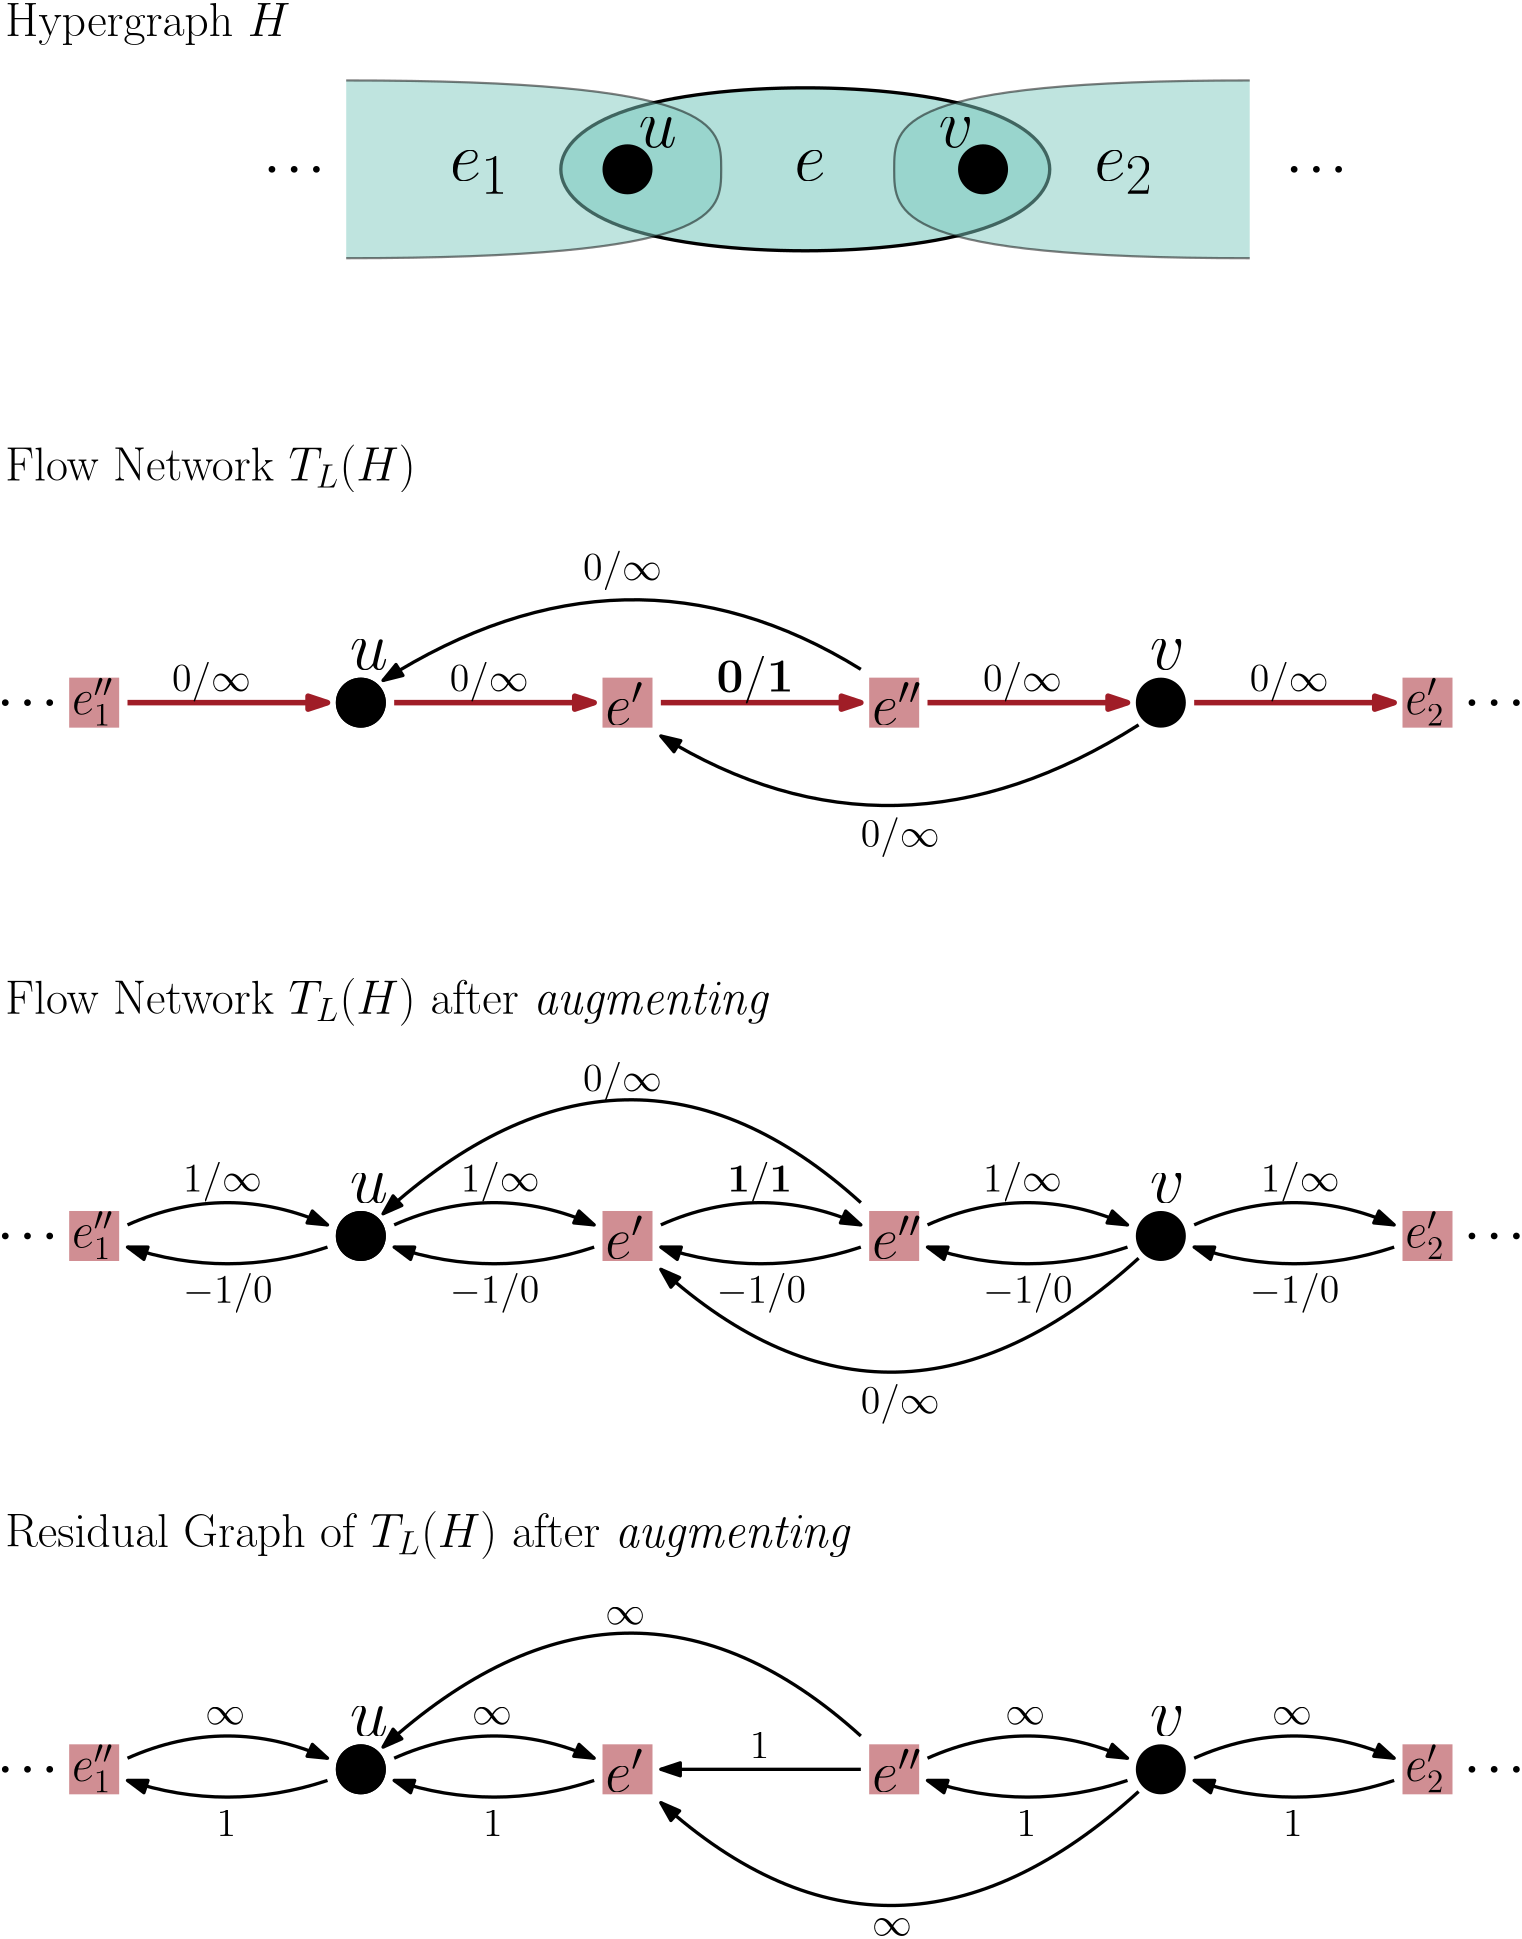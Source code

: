 <?xml version="1.0"?>
<!DOCTYPE ipe SYSTEM "ipe.dtd">
<ipe version="70107" creator="Ipe 7.1.10">
<info created="D:20171207121512" modified="D:20171207124938"/>
<ipestyle name="basic">
<symbol name="arrow/arc(spx)">
<path stroke="sym-stroke" fill="sym-stroke" pen="sym-pen">
0 0 m
-1 0.333 l
-1 -0.333 l
h
</path>
</symbol>
<symbol name="arrow/farc(spx)">
<path stroke="sym-stroke" fill="white" pen="sym-pen">
0 0 m
-1 0.333 l
-1 -0.333 l
h
</path>
</symbol>
<symbol name="arrow/ptarc(spx)">
<path stroke="sym-stroke" fill="sym-stroke" pen="sym-pen">
0 0 m
-1 0.333 l
-0.8 0 l
-1 -0.333 l
h
</path>
</symbol>
<symbol name="arrow/fptarc(spx)">
<path stroke="sym-stroke" fill="white" pen="sym-pen">
0 0 m
-1 0.333 l
-0.8 0 l
-1 -0.333 l
h
</path>
</symbol>
<symbol name="mark/circle(sx)" transformations="translations">
<path fill="sym-stroke">
0.6 0 0 0.6 0 0 e
0.4 0 0 0.4 0 0 e
</path>
</symbol>
<symbol name="mark/disk(sx)" transformations="translations">
<path fill="sym-stroke">
0.6 0 0 0.6 0 0 e
</path>
</symbol>
<symbol name="mark/fdisk(sfx)" transformations="translations">
<group>
<path fill="sym-fill">
0.5 0 0 0.5 0 0 e
</path>
<path fill="sym-stroke" fillrule="eofill">
0.6 0 0 0.6 0 0 e
0.4 0 0 0.4 0 0 e
</path>
</group>
</symbol>
<symbol name="mark/box(sx)" transformations="translations">
<path fill="sym-stroke" fillrule="eofill">
-0.6 -0.6 m
0.6 -0.6 l
0.6 0.6 l
-0.6 0.6 l
h
-0.4 -0.4 m
0.4 -0.4 l
0.4 0.4 l
-0.4 0.4 l
h
</path>
</symbol>
<symbol name="mark/square(sx)" transformations="translations">
<path fill="sym-stroke">
-0.6 -0.6 m
0.6 -0.6 l
0.6 0.6 l
-0.6 0.6 l
h
</path>
</symbol>
<symbol name="mark/fsquare(sfx)" transformations="translations">
<group>
<path fill="sym-fill">
-0.5 -0.5 m
0.5 -0.5 l
0.5 0.5 l
-0.5 0.5 l
h
</path>
<path fill="sym-stroke" fillrule="eofill">
-0.6 -0.6 m
0.6 -0.6 l
0.6 0.6 l
-0.6 0.6 l
h
-0.4 -0.4 m
0.4 -0.4 l
0.4 0.4 l
-0.4 0.4 l
h
</path>
</group>
</symbol>
<symbol name="mark/cross(sx)" transformations="translations">
<group>
<path fill="sym-stroke">
-0.43 -0.57 m
0.57 0.43 l
0.43 0.57 l
-0.57 -0.43 l
h
</path>
<path fill="sym-stroke">
-0.43 0.57 m
0.57 -0.43 l
0.43 -0.57 l
-0.57 0.43 l
h
</path>
</group>
</symbol>
<symbol name="arrow/fnormal(spx)">
<path stroke="sym-stroke" fill="white" pen="sym-pen">
0 0 m
-1 0.333 l
-1 -0.333 l
h
</path>
</symbol>
<symbol name="arrow/pointed(spx)">
<path stroke="sym-stroke" fill="sym-stroke" pen="sym-pen">
0 0 m
-1 0.333 l
-0.8 0 l
-1 -0.333 l
h
</path>
</symbol>
<symbol name="arrow/fpointed(spx)">
<path stroke="sym-stroke" fill="white" pen="sym-pen">
0 0 m
-1 0.333 l
-0.8 0 l
-1 -0.333 l
h
</path>
</symbol>
<symbol name="arrow/linear(spx)">
<path stroke="sym-stroke" pen="sym-pen">
-1 0.333 m
0 0 l
-1 -0.333 l
</path>
</symbol>
<symbol name="arrow/fdouble(spx)">
<path stroke="sym-stroke" fill="white" pen="sym-pen">
0 0 m
-1 0.333 l
-1 -0.333 l
h
-1 0 m
-2 0.333 l
-2 -0.333 l
h
</path>
</symbol>
<symbol name="arrow/double(spx)">
<path stroke="sym-stroke" fill="sym-stroke" pen="sym-pen">
0 0 m
-1 0.333 l
-1 -0.333 l
h
-1 0 m
-2 0.333 l
-2 -0.333 l
h
</path>
</symbol>
<pen name="heavier" value="0.8"/>
<pen name="fat" value="1.2"/>
<pen name="ultrafat" value="2"/>
<symbolsize name="large" value="5"/>
<symbolsize name="small" value="2"/>
<symbolsize name="tiny" value="1.1"/>
<arrowsize name="large" value="10"/>
<arrowsize name="small" value="5"/>
<arrowsize name="tiny" value="3"/>
<color name="red" value="1 0 0"/>
<color name="green" value="0 1 0"/>
<color name="blue" value="0 0 1"/>
<color name="yellow" value="1 1 0"/>
<color name="orange" value="1 0.647 0"/>
<color name="gold" value="1 0.843 0"/>
<color name="purple" value="0.627 0.125 0.941"/>
<color name="gray" value="0.745"/>
<color name="brown" value="0.647 0.165 0.165"/>
<color name="navy" value="0 0 0.502"/>
<color name="pink" value="1 0.753 0.796"/>
<color name="seagreen" value="0.18 0.545 0.341"/>
<color name="turquoise" value="0.251 0.878 0.816"/>
<color name="violet" value="0.933 0.51 0.933"/>
<color name="darkblue" value="0 0 0.545"/>
<color name="darkcyan" value="0 0.545 0.545"/>
<color name="darkgray" value="0.663"/>
<color name="darkgreen" value="0 0.392 0"/>
<color name="darkmagenta" value="0.545 0 0.545"/>
<color name="darkorange" value="1 0.549 0"/>
<color name="darkred" value="0.545 0 0"/>
<color name="lightblue" value="0.678 0.847 0.902"/>
<color name="lightcyan" value="0.878 1 1"/>
<color name="lightgray" value="0.827"/>
<color name="lightgreen" value="0.565 0.933 0.565"/>
<color name="lightyellow" value="1 1 0.878"/>
<dashstyle name="dashed" value="[4] 0"/>
<dashstyle name="dotted" value="[1 3] 0"/>
<dashstyle name="dash dotted" value="[4 2 1 2] 0"/>
<dashstyle name="dash dot dotted" value="[4 2 1 2 1 2] 0"/>
<textsize name="large" value="\large"/>
<textsize name="Large" value="\Large"/>
<textsize name="LARGE" value="\LARGE"/>
<textsize name="huge" value="\huge"/>
<textsize name="Huge" value="\Huge"/>
<textsize name="small" value="\small"/>
<textsize name="footnote" value="\footnotesize"/>
<textsize name="tiny" value="\tiny"/>
<textstyle name="center" begin="\begin{center}" end="\end{center}"/>
<textstyle name="itemize" begin="\begin{itemize}" end="\end{itemize}"/>
<textstyle name="item" begin="\begin{itemize}\item{}" end="\end{itemize}"/>
<gridsize name="4 pts" value="4"/>
<gridsize name="8 pts (~3 mm)" value="8"/>
<gridsize name="16 pts (~6 mm)" value="16"/>
<gridsize name="32 pts (~12 mm)" value="32"/>
<gridsize name="10 pts (~3.5 mm)" value="10"/>
<gridsize name="20 pts (~7 mm)" value="20"/>
<gridsize name="14 pts (~5 mm)" value="14"/>
<gridsize name="28 pts (~10 mm)" value="28"/>
<gridsize name="56 pts (~20 mm)" value="56"/>
<anglesize name="90 deg" value="90"/>
<anglesize name="60 deg" value="60"/>
<anglesize name="45 deg" value="45"/>
<anglesize name="30 deg" value="30"/>
<anglesize name="22.5 deg" value="22.5"/>
<opacity name="10%" value="0.1"/>
<opacity name="30%" value="0.3"/>
<opacity name="50%" value="0.5"/>
<opacity name="75%" value="0.75"/>
<tiling name="falling" angle="-60" step="4" width="1"/>
<tiling name="rising" angle="30" step="4" width="1"/>
</ipestyle>
<ipestyle name="kitcolors">
<color name="KITwhite" value="1"/>
<color name="KITblack" value="0"/>
<color name="KITblack70" value="0.3"/>
<color name="KITblack50" value="0.5"/>
<color name="KITblack30" value="0.7"/>
<color name="KITblack15" value="0.85"/>
<color name="KITgreen" value="0 0.588 0.509"/>
<color name="KITgreen70" value="0.3 0.711 0.656"/>
<color name="KITgreen50" value="0.5 0.794 0.754"/>
<color name="KITgreen30" value="0.7 0.876 0.852"/>
<color name="KITgreen15" value="0.85 0.938 0.926"/>
<color name="KITblue" value="0.274 0.392 0.666"/>
<color name="KITblue70" value="0.492 0.574 0.766"/>
<color name="KITblue50" value="0.637 0.696 0.833"/>
<color name="KITblue30" value="0.782 0.817 0.9"/>
<color name="KITblue15" value="0.891 0.908 0.95"/>
<color name="KITred" value="0.627 0.117 0.156"/>
<color name="KITred70" value="0.739 0.382 0.409"/>
<color name="KITred50" value="0.813 0.558 0.578"/>
<color name="KITred30" value="0.888 0.735 0.747"/>
<color name="KITred15" value="0.944 0.867 0.873"/>
<color name="KITpalegreen" value="0.509 0.745 0.235"/>
<color name="KITpalegreen70" value="0.656 0.821 0.464"/>
<color name="KITpalegreen50" value="0.754 0.872 0.617"/>
<color name="KITpalegreen30" value="0.852 0.923 0.77"/>
<color name="KITpalegreen15" value="0.926 0.961 0.885"/>
<color name="KITyellow" value="0.98 0.901 0.078"/>
<color name="KITyellow70" value="0.986 0.931 0.354"/>
<color name="KITyellow50" value="0.99 0.95 0.539"/>
<color name="KITyellow30" value="0.994 0.97 0.723"/>
<color name="KITyellow15" value="0.997 0.985 0.861"/>
<color name="KITorange" value="0.862 0.627 0.117"/>
<color name="KITorange70" value="0.903 0.739 0.382"/>
<color name="KITorange50" value="0.931 0.813 0.558"/>
<color name="KITorange30" value="0.958 0.888 0.735"/>
<color name="KITorange15" value="0.979 0.944 0.867"/>
<color name="KITbrown" value="0.627 0.509 0.196"/>
<color name="KITbrown70" value="0.739 0.656 0.437"/>
<color name="KITbrown50" value="0.813 0.754 0.598"/>
<color name="KITbrown30" value="0.888 0.852 0.758"/>
<color name="KITbrown15" value="0.944 0.926 0.879"/>
<color name="KITlilac" value="0.627 0 0.47"/>
<color name="KITlilac70" value="0.739 0.3 0.629"/>
<color name="KITlilac50" value="0.813 0.5 0.735"/>
<color name="KITlilac30" value="0.888 0.7 0.841"/>
<color name="KITlilac15" value="0.944 0.85 0.92"/>
<color name="KITcyanblue" value="0.313 0.666 0.901"/>
<color name="KITcyanblue70" value="0.519 0.766 0.931"/>
<color name="KITcyanblue50" value="0.656 0.833 0.95"/>
<color name="KITcyanblue30" value="0.794 0.9 0.97"/>
<color name="KITcyanblue15" value="0.897 0.95 0.985"/>
<color name="KITseablue" value="0.196 0.313 0.549"/>
<color name="KITseablue70" value="0.437 0.519 0.684"/>
<color name="KITseablue50" value="0.598 0.656 0.774"/>
<color name="KITseablue30" value="0.758 0.794 0.864"/>
<color name="KITseablue15" value="0.879 0.897 0.932"/>
</ipestyle>
<ipestyle name="bigpaper">
<layout paper="10000 6000" origin="0 0" frame="10000 6000"/>
<titlestyle pos="10 10" size="LARGE" color="title"  valign="baseline"/>
</ipestyle>
<ipestyle name="transparency">
<opacity name="10%" value="0.1"/>
<opacity name="50%" value="0.5"/>
<opacity name="75%" value="0.75"/>
<opacity name="25%" value="0.25"/>
</ipestyle>
<page>
<layer name="alpha"/>
<view layers="alpha" active="alpha"/>
<path layer="alpha" matrix="1 0 0 1 128 64" stroke="KITblack" fill="KITgreen30" pen="fat">
416 1056
608 1056
608 1120
416 1120 u
</path>
<path matrix="-1.05469 0 0 1 1183.48 64" stroke="KITblack" fill="KITgreen50" pen="heavier" opacity="50%">
672 1056 m
544 1056
544 1088
544 1120
672 1120 c
</path>
<path matrix="1 0 0 1 128 64" stroke="KITblack" fill="KITgreen50" pen="heavier" opacity="50%">
672 1056 m
544 1056
544 1088
544 1120
672 1120 c
</path>
<use matrix="1 0 0 1 128 320" name="mark/disk(sx)" pos="448 832" size="15" stroke="black"/>
<use matrix="1 0 0 1 256 320" name="mark/disk(sx)" pos="448 832" size="15" stroke="black"/>
<text matrix="1 0 0 1 136 56" transformations="translations" pos="500 1092" stroke="KITblack" type="label" width="11.249" height="10.672" depth="0" valign="baseline" size="Huge">$e$</text>
<text matrix="1 0 0 1 80 68" transformations="translations" pos="500 1092" stroke="KITblack" type="label" width="13.813" height="10.672" depth="0" valign="baseline" size="Huge">$u$</text>
<text matrix="1 0 0 1 188 68" transformations="translations" pos="500 1092" stroke="KITblack" type="label" width="12.623" height="10.672" depth="0" valign="baseline" size="Huge">$v$</text>
<text matrix="1 0 0 1 12 56" transformations="translations" pos="500 1092" stroke="KITblack" type="label" width="21.223" height="10.674" depth="4.78" valign="baseline" size="Huge">$e_1$</text>
<text matrix="1 0 0 1 244 56" transformations="translations" pos="500 1092" stroke="KITblack" type="label" width="21.223" height="10.674" depth="4.78" valign="baseline" size="Huge">$e_2$</text>
<use matrix="1 0 0 1 32 128" name="mark/disk(sx)" pos="448 832" size="15" stroke="black"/>
<use matrix="1 0 0 1 128 128" name="mark/square(sx)" pos="448 832" size="15" stroke="KITred50"/>
<use matrix="1 0 0 1 224 128" name="mark/square(sx)" pos="448 832" size="15" stroke="KITred50"/>
<use matrix="1 0 0 1 320 128" name="mark/disk(sx)" pos="448 832" size="15" stroke="black"/>
<path matrix="1 0 0 1 32 128" stroke="KITred" pen="ultrafat" arrow="normal/normal">
460 832 m
532 832 l
</path>
<path matrix="1 0 0 1 32 128" stroke="KITred" pen="ultrafat" arrow="normal/normal">
652 832 m
724 832 l
</path>
<path matrix="1 0 0 1 32 128" stroke="KITred" pen="ultrafat" arrow="normal/normal">
556 832 m
628 832 l
</path>
<path matrix="1 0 0 1 32 128" stroke="KITblack" pen="fat" arrow="normal/normal">
728 824 m
640 768
556 820 c
</path>
<path matrix="1 0 0 1 32 128" stroke="KITblack" pen="fat" arrow="normal/normal">
628 844 m
544 896
456 840 c
</path>
<text matrix="1 0 0 1 44 120" transformations="translations" pos="432 852" stroke="KITblack" type="label" width="13.813" height="10.672" depth="0" valign="baseline" size="Huge">$u$</text>
<text matrix="1 0 0 1 136 100" transformations="translations" pos="432 852" stroke="KITblack" type="label" width="13.82" height="15.468" depth="0" valign="baseline" size="huge">$e&apos;$</text>
<text matrix="1 0 0 1 232 100" transformations="translations" pos="432 852" stroke="KITblack" type="label" width="17.765" height="15.468" depth="0" valign="baseline" size="huge">$e&apos;&apos;$</text>
<text matrix="1 0 0 1 332 120" transformations="translations" pos="432 852" stroke="KITblack" type="label" width="12.623" height="10.672" depth="0" valign="baseline" size="Huge">$v$</text>
<use matrix="1 0 0 1 -64 128" name="mark/square(sx)" pos="448 832" size="15" stroke="KITred50"/>
<text matrix="1 0 0 1 -56 104" transformations="translations" pos="432 852" stroke="KITblack" type="label" width="14.886" height="12.885" depth="4.26" valign="baseline" size="LARGE">$e_1&apos;&apos;$</text>
<use matrix="1 0 0 1 416 128" name="mark/square(sx)" pos="448 832" size="15" stroke="KITred50"/>
<text matrix="1 0 0 1 424 104" transformations="translations" pos="432 852" stroke="KITblack" type="label" width="14.164" height="12.885" depth="4.26" valign="baseline" size="LARGE">$e_2&apos;$</text>
<path matrix="1 0 0 1 32 128" stroke="KITred" pen="ultrafat" arrow="normal/normal">
364 832 m
436 832 l
</path>
<path matrix="1 0 0 1 32 128" stroke="KITred" pen="ultrafat" arrow="normal/normal">
748 832 m
820 832 l
</path>
<use matrix="1 0 0 1 32 128" name="mark/disk(sx)" pos="336 832" size="small" stroke="KITblack"/>
<use matrix="1 0 0 1 32 128" name="mark/disk(sx)" pos="328 832" size="small" stroke="KITblack"/>
<use matrix="1 0 0 1 32 128" name="mark/disk(sx)" pos="320 832" size="small" stroke="KITblack"/>
<use matrix="1 0 0 1 32 128" name="mark/disk(sx)" pos="848 832" size="small" stroke="KITblack"/>
<use matrix="1 0 0 1 32 128" name="mark/disk(sx)" pos="856 832" size="small" stroke="KITblack"/>
<use matrix="1 0 0 1 32 128" name="mark/disk(sx)" pos="864 832" size="small" stroke="KITblack"/>
<text matrix="1 0 0 1 96 192" transformations="translations" pos="512 772" stroke="KITblack" type="label" width="27.796" height="12.915" depth="4.3" valign="baseline" size="LARGE">$\mathbf{0/1}$</text>
<text matrix="1 0 0 1 148 136" transformations="translations" pos="512 772" stroke="KITblack" type="label" width="28.393" height="10.756" depth="3.59" valign="baseline" size="Large">$0/\infty$</text>
<text matrix="1 0 0 1 48 232" transformations="translations" pos="512 772" stroke="KITblack" type="label" width="28.393" height="10.756" depth="3.59" valign="baseline" size="Large">$0/\infty$</text>
<text matrix="1 0 0 1 0 192" transformations="translations" pos="512 772" stroke="KITblack" type="label" width="28.393" height="10.756" depth="3.59" valign="baseline" size="Large">$0/\infty$</text>
<text matrix="1 0 0 1 192 192" transformations="translations" pos="512 772" stroke="KITblack" type="label" width="28.393" height="10.756" depth="3.59" valign="baseline" size="Large">$0/\infty$</text>
<text matrix="1 0 0 1 288 192" transformations="translations" pos="512 772" stroke="KITblack" type="label" width="28.393" height="10.756" depth="3.59" valign="baseline" size="Large">$0/\infty$</text>
<text matrix="1 0 0 1 -100 192" transformations="translations" pos="512 772" stroke="KITblack" type="label" width="28.393" height="10.756" depth="3.59" valign="baseline" size="Large">$0/\infty$</text>
<use matrix="1 0 0 1 32 128" name="mark/disk(sx)" pos="448 832" size="15" stroke="black"/>
<use matrix="1 0 0 1 32 -64" name="mark/disk(sx)" pos="448 832" size="15" stroke="black"/>
<use matrix="1 0 0 1 128 -64" name="mark/square(sx)" pos="448 832" size="15" stroke="KITred50"/>
<use matrix="1 0 0 1 224 -64" name="mark/square(sx)" pos="448 832" size="15" stroke="KITred50"/>
<use matrix="1 0 0 1 320 -64" name="mark/disk(sx)" pos="448 832" size="15" stroke="black"/>
<path stroke="KITblack" pen="fat" arrow="normal/normal">
760 760 m
672 680
588 756 c
</path>
<path stroke="KITblack" pen="fat" arrow="normal/normal">
660 780 m
576 856
488 776 c
</path>
<text matrix="1 0 0 1 44 -72" transformations="translations" pos="432 852" stroke="KITblack" type="label" width="13.813" height="10.672" depth="0" valign="baseline" size="Huge">$u$</text>
<text matrix="1 0 0 1 136 -92" transformations="translations" pos="432 852" stroke="KITblack" type="label" width="13.82" height="15.468" depth="0" valign="baseline" size="huge">$e&apos;$</text>
<text matrix="1 0 0 1 232 -92" transformations="translations" pos="432 852" stroke="KITblack" type="label" width="17.765" height="15.468" depth="0" valign="baseline" size="huge">$e&apos;&apos;$</text>
<text matrix="1 0 0 1 332 -72" transformations="translations" pos="432 852" stroke="KITblack" type="label" width="12.623" height="10.672" depth="0" valign="baseline" size="Huge">$v$</text>
<use matrix="1 0 0 1 -64 -64" name="mark/square(sx)" pos="448 832" size="15" stroke="KITred50"/>
<text matrix="1 0 0 1 -56 -88" transformations="translations" pos="432 852" stroke="KITblack" type="label" width="14.886" height="12.885" depth="4.26" valign="baseline" size="LARGE">$e_1&apos;&apos;$</text>
<use matrix="1 0 0 1 416 -64" name="mark/square(sx)" pos="448 832" size="15" stroke="KITred50"/>
<text matrix="1 0 0 1 424 -88" transformations="translations" pos="432 852" stroke="KITblack" type="label" width="14.164" height="12.885" depth="4.26" valign="baseline" size="LARGE">$e_2&apos;$</text>
<use matrix="1 0 0 1 32 -64" name="mark/disk(sx)" pos="336 832" size="small" stroke="KITblack"/>
<use matrix="1 0 0 1 32 -64" name="mark/disk(sx)" pos="328 832" size="small" stroke="KITblack"/>
<use matrix="1 0 0 1 32 -64" name="mark/disk(sx)" pos="320 832" size="small" stroke="KITblack"/>
<use matrix="1 0 0 1 32 -64" name="mark/disk(sx)" pos="848 832" size="small" stroke="KITblack"/>
<use matrix="1 0 0 1 32 -64" name="mark/disk(sx)" pos="856 832" size="small" stroke="KITblack"/>
<use matrix="1 0 0 1 32 -64" name="mark/disk(sx)" pos="864 832" size="small" stroke="KITblack"/>
<text matrix="1 0 0 1 148 -68" transformations="translations" pos="512 772" stroke="KITblack" type="label" width="28.393" height="10.756" depth="3.59" valign="baseline" size="Large">$0/\infty$</text>
<text matrix="1 0 0 1 48 48" transformations="translations" pos="512 772" stroke="KITblack" type="label" width="28.393" height="10.756" depth="3.59" valign="baseline" size="Large">$0/\infty$</text>
<text matrix="1 0 0 1 -96 12" transformations="translations" pos="512 772" stroke="KITblack" type="label" width="28.393" height="10.756" depth="3.59" valign="baseline" size="Large">$1/\infty$</text>
<use matrix="1 0 0 1 32 -64" name="mark/disk(sx)" pos="448 832" size="15" stroke="black"/>
<path stroke="KITblack" pen="fat" arrow="normal/normal">
396 772 m
432 788
468 772 c
</path>
<text matrix="1 0 0 1 4 12" transformations="translations" pos="512 772" stroke="KITblack" type="label" width="28.393" height="10.756" depth="3.59" valign="baseline" size="Large">$1/\infty$</text>
<path matrix="1 0 0 1 96 0" stroke="KITblack" pen="fat" arrow="normal/normal">
396 772 m
432 788
468 772 c
</path>
<text matrix="1 0 0 1 192 12" transformations="translations" pos="512 772" stroke="KITblack" type="label" width="28.393" height="10.756" depth="3.59" valign="baseline" size="Large">$1/\infty$</text>
<path matrix="1 0 0 1 288 0" stroke="KITblack" pen="fat" arrow="normal/normal">
396 772 m
432 788
468 772 c
</path>
<text matrix="1 0 0 1 292 12" transformations="translations" pos="512 772" stroke="KITblack" type="label" width="28.393" height="10.756" depth="3.59" valign="baseline" size="Large">$1/\infty$</text>
<path matrix="1 0 0 1 384 0" stroke="KITblack" pen="fat" arrow="normal/normal">
396 772 m
432 788
468 772 c
</path>
<path stroke="KITblack" pen="fat" rarrow="normal/normal">
780 764 m
816 752
852 764 c
</path>
<text matrix="1 0 0 1 288 -28" transformations="translations" pos="512 772" stroke="KITblack" type="label" width="32.229" height="10.756" depth="3.59" valign="baseline" size="Large">$-1/0$</text>
<path matrix="1 0 0 1 -96 0" stroke="KITblack" pen="fat" rarrow="normal/normal">
780 764 m
816 752
852 764 c
</path>
<text matrix="1 0 0 1 192 -28" transformations="translations" pos="512 772" stroke="KITblack" type="label" width="32.229" height="10.756" depth="3.59" valign="baseline" size="Large">$-1/0$</text>
<path matrix="1 0 0 1 -288 0" stroke="KITblack" pen="fat" rarrow="normal/normal">
780 764 m
816 752
852 764 c
</path>
<text matrix="1 0 0 1 0 -28" transformations="translations" pos="512 772" stroke="KITblack" type="label" width="32.229" height="10.756" depth="3.59" valign="baseline" size="Large">$-1/0$</text>
<path matrix="1 0 0 1 -384 0" stroke="KITblack" pen="fat" rarrow="normal/normal">
780 764 m
816 752
852 764 c
</path>
<text matrix="1 0 0 1 -96 -28" transformations="translations" pos="512 772" stroke="KITblack" type="label" width="32.229" height="10.756" depth="3.59" valign="baseline" size="Large">$-1/0$</text>
<text matrix="1 0 0 1 100 12" transformations="translations" pos="512 772" stroke="KITblack" type="label" width="23.163" height="10.756" depth="3.59" valign="baseline" size="Large">$\mathbf{1/1}$</text>
<path matrix="1 0 0 1 192 0" stroke="KITblack" pen="fat" arrow="normal/normal">
396 772 m
432 788
468 772 c
</path>
<path matrix="1 0 0 1 -192 0" stroke="KITblack" pen="fat" rarrow="normal/normal">
780 764 m
816 752
852 764 c
</path>
<text matrix="1 0 0 1 96 -28" transformations="translations" pos="512 772" stroke="KITblack" type="label" width="32.229" height="10.756" depth="3.59" valign="baseline" size="Large">$-1/0$</text>
<use matrix="1 0 0 1 32 -256" name="mark/disk(sx)" pos="448 832" size="15" stroke="black"/>
<use matrix="1 0 0 1 128 -256" name="mark/square(sx)" pos="448 832" size="15" stroke="KITred50"/>
<use matrix="1 0 0 1 224 -256" name="mark/square(sx)" pos="448 832" size="15" stroke="KITred50"/>
<use matrix="1 0 0 1 320 -256" name="mark/disk(sx)" pos="448 832" size="15" stroke="black"/>
<path matrix="1 0 0 1 0 -192" stroke="KITblack" pen="fat" arrow="normal/normal">
760 760 m
672 680
588 756 c
</path>
<path matrix="1 0 0 1 0 -192" stroke="KITblack" pen="fat" arrow="normal/normal">
660 780 m
576 856
488 776 c
</path>
<text matrix="1 0 0 1 44 -264" transformations="translations" pos="432 852" stroke="KITblack" type="label" width="13.813" height="10.672" depth="0" valign="baseline" size="Huge">$u$</text>
<text matrix="1 0 0 1 136 -284" transformations="translations" pos="432 852" stroke="KITblack" type="label" width="13.82" height="15.468" depth="0" valign="baseline" size="huge">$e&apos;$</text>
<text matrix="1 0 0 1 232 -284" transformations="translations" pos="432 852" stroke="KITblack" type="label" width="17.765" height="15.468" depth="0" valign="baseline" size="huge">$e&apos;&apos;$</text>
<text matrix="1 0 0 1 332 -264" transformations="translations" pos="432 852" stroke="KITblack" type="label" width="12.623" height="10.672" depth="0" valign="baseline" size="Huge">$v$</text>
<use matrix="1 0 0 1 -64 -256" name="mark/square(sx)" pos="448 832" size="15" stroke="KITred50"/>
<text matrix="1 0 0 1 -56 -280" transformations="translations" pos="432 852" stroke="KITblack" type="label" width="14.886" height="12.885" depth="4.26" valign="baseline" size="LARGE">$e_1&apos;&apos;$</text>
<use matrix="1 0 0 1 416 -256" name="mark/square(sx)" pos="448 832" size="15" stroke="KITred50"/>
<text matrix="1 0 0 1 424 -280" transformations="translations" pos="432 852" stroke="KITblack" type="label" width="14.164" height="12.885" depth="4.26" valign="baseline" size="LARGE">$e_2&apos;$</text>
<use matrix="1 0 0 1 32 -256" name="mark/disk(sx)" pos="336 832" size="small" stroke="KITblack"/>
<use matrix="1 0 0 1 32 -256" name="mark/disk(sx)" pos="328 832" size="small" stroke="KITblack"/>
<use matrix="1 0 0 1 32 -256" name="mark/disk(sx)" pos="320 832" size="small" stroke="KITblack"/>
<use matrix="1 0 0 1 32 -256" name="mark/disk(sx)" pos="848 832" size="small" stroke="KITblack"/>
<use matrix="1 0 0 1 32 -256" name="mark/disk(sx)" pos="856 832" size="small" stroke="KITblack"/>
<use matrix="1 0 0 1 32 -256" name="mark/disk(sx)" pos="864 832" size="small" stroke="KITblack"/>
<text matrix="1 0 0 1 152 -256" transformations="translations" pos="512 772" stroke="KITblack" type="label" width="14.346" height="6.177" depth="0" valign="baseline" size="Large">$\infty$</text>
<text matrix="1 0 0 1 56 -144" transformations="translations" pos="512 772" stroke="KITblack" type="label" width="14.346" height="6.177" depth="0" valign="baseline" size="Large">$\infty$</text>
<text matrix="1 0 0 1 -88 -180" transformations="translations" pos="512 772" stroke="KITblack" type="label" width="14.346" height="6.177" depth="0" valign="baseline" size="Large">$\infty$</text>
<use matrix="1 0 0 1 32 -256" name="mark/disk(sx)" pos="448 832" size="15" stroke="black"/>
<path matrix="1 0 0 1 0 -192" stroke="KITblack" pen="fat" arrow="normal/normal">
396 772 m
432 788
468 772 c
</path>
<text matrix="1 0 0 1 8 -180" transformations="translations" pos="512 772" stroke="KITblack" type="label" width="14.346" height="6.177" depth="0" valign="baseline" size="Large">$\infty$</text>
<path matrix="1 0 0 1 96 -192" stroke="KITblack" pen="fat" arrow="normal/normal">
396 772 m
432 788
468 772 c
</path>
<text matrix="1 0 0 1 200 -180" transformations="translations" pos="512 772" stroke="KITblack" type="label" width="14.346" height="6.177" depth="0" valign="baseline" size="Large">$\infty$</text>
<path matrix="1 0 0 1 288 -192" stroke="KITblack" pen="fat" arrow="normal/normal">
396 772 m
432 788
468 772 c
</path>
<text matrix="1 0 0 1 296 -180" transformations="translations" pos="512 772" stroke="KITblack" type="label" width="14.346" height="6.177" depth="0" valign="baseline" size="Large">$\infty$</text>
<path matrix="1 0 0 1 384 -192" stroke="KITblack" pen="fat" arrow="normal/normal">
396 772 m
432 788
468 772 c
</path>
<path matrix="1 0 0 1 0 -192" stroke="KITblack" pen="fat" rarrow="normal/normal">
780 764 m
816 752
852 764 c
</path>
<text matrix="1 0 0 1 300 -220" transformations="translations" pos="512 772" stroke="KITblack" type="label" width="7.024" height="9.245" depth="0" valign="baseline" size="Large">$1$</text>
<path matrix="1 0 0 1 -96 -192" stroke="KITblack" pen="fat" rarrow="normal/normal">
780 764 m
816 752
852 764 c
</path>
<text matrix="1 0 0 1 204 -220" transformations="translations" pos="512 772" stroke="KITblack" type="label" width="7.024" height="9.245" depth="0" valign="baseline" size="Large">$1$</text>
<path matrix="1 0 0 1 -288 -192" stroke="KITblack" pen="fat" rarrow="normal/normal">
780 764 m
816 752
852 764 c
</path>
<text matrix="1 0 0 1 12 -220" transformations="translations" pos="512 772" stroke="KITblack" type="label" width="7.024" height="9.245" depth="0" valign="baseline" size="Large">$1$</text>
<path matrix="1 0 0 1 -384 -192" stroke="KITblack" pen="fat" rarrow="normal/normal">
780 764 m
816 752
852 764 c
</path>
<text matrix="1 0 0 1 -84 -220" transformations="translations" pos="512 772" stroke="KITblack" type="label" width="7.024" height="9.245" depth="0" valign="baseline" size="Large">$1$</text>
<path stroke="KITblack" pen="fat" rarrow="normal/normal">
588 576 m
624 576
660 576 c
</path>
<text matrix="1 0 0 1 108 -192" transformations="translations" pos="512 772" stroke="KITblack" type="label" width="7.024" height="9.245" depth="0" valign="baseline" size="Large">$1$</text>
<text matrix="1 0 0 1 -32 -32" transformations="translations" pos="384 1232" stroke="KITblack" type="label" width="102.588" height="11.954" depth="3.35" valign="baseline" size="LARGE">Hypergraph $H$</text>
<text matrix="1 0 0 1 -32 -192" transformations="translations" pos="384 1232" stroke="KITblack" type="label" width="147.786" height="12.896" depth="4.29" valign="baseline" size="LARGE">Flow Network $T_L(H)$</text>
<text matrix="1 0 0 1 -32 -384" transformations="translations" pos="384 1232" stroke="KITblack" type="label" width="275.879" height="12.896" depth="4.29" valign="baseline" size="LARGE">Flow Network $T_L(H)$ after \emph{augmenting}</text>
<text matrix="1 0 0 1 -32 -576" transformations="translations" pos="384 1232" stroke="KITblack" type="label" width="305.22" height="12.896" depth="4.29" valign="baseline" size="LARGE">Residual Graph of $T_L(H)$ after \emph{augmenting}</text>
<use matrix="1 0 0 1 -32 320" name="mark/disk(sx)" pos="848 832" size="small" stroke="KITblack"/>
<use matrix="1 0 0 1 -32 320" name="mark/disk(sx)" pos="856 832" size="small" stroke="KITblack"/>
<use matrix="1 0 0 1 -32 320" name="mark/disk(sx)" pos="864 832" size="small" stroke="KITblack"/>
<use matrix="1 0 0 1 128 320" name="mark/disk(sx)" pos="336 832" size="small" stroke="KITblack"/>
<use matrix="1 0 0 1 128 320" name="mark/disk(sx)" pos="328 832" size="small" stroke="KITblack"/>
<use matrix="1 0 0 1 128 320" name="mark/disk(sx)" pos="320 832" size="small" stroke="KITblack"/>
</page>
</ipe>
